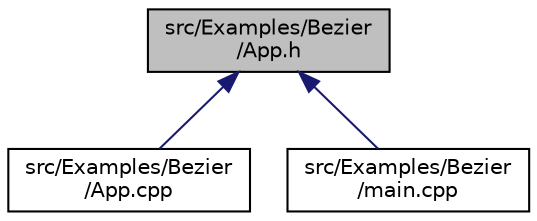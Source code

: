 digraph "src/Examples/Bezier/App.h"
{
  edge [fontname="Helvetica",fontsize="10",labelfontname="Helvetica",labelfontsize="10"];
  node [fontname="Helvetica",fontsize="10",shape=record];
  Node1 [label="src/Examples/Bezier\l/App.h",height=0.2,width=0.4,color="black", fillcolor="grey75", style="filled" fontcolor="black"];
  Node1 -> Node2 [dir="back",color="midnightblue",fontsize="10",style="solid"];
  Node2 [label="src/Examples/Bezier\l/App.cpp",height=0.2,width=0.4,color="black", fillcolor="white", style="filled",URL="$_examples_2_bezier_2_app_8cpp.html"];
  Node1 -> Node3 [dir="back",color="midnightblue",fontsize="10",style="solid"];
  Node3 [label="src/Examples/Bezier\l/main.cpp",height=0.2,width=0.4,color="black", fillcolor="white", style="filled",URL="$_examples_2_bezier_2main_8cpp.html"];
}
